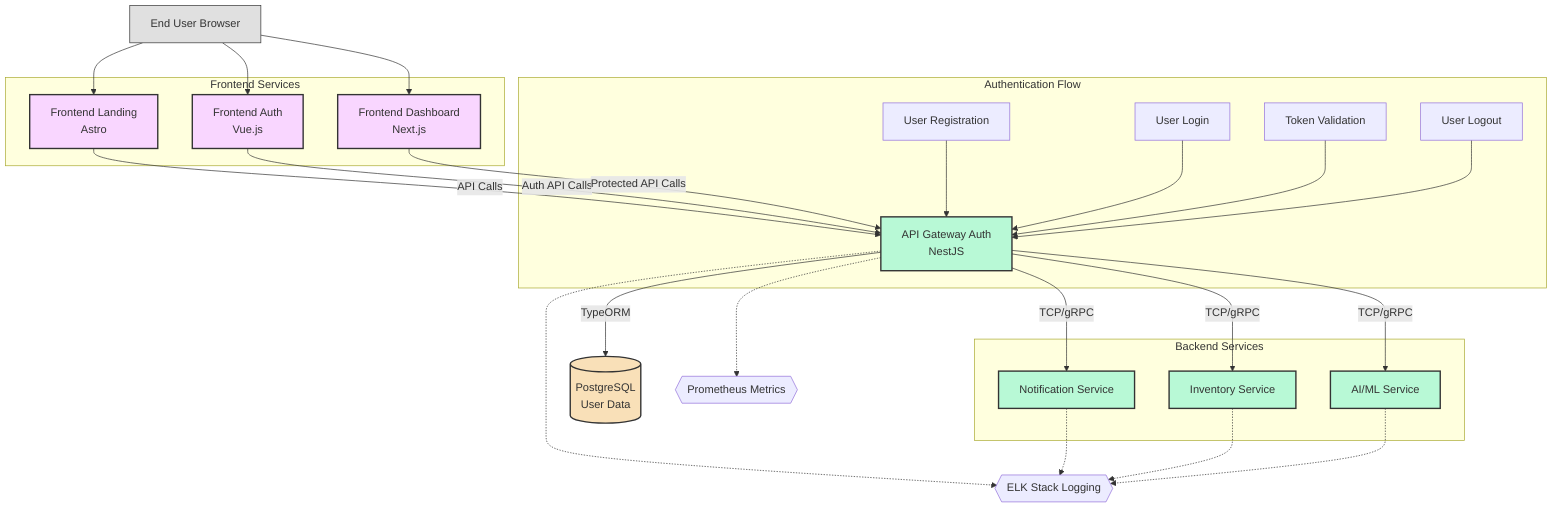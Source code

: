graph TB
    %% Define styles
    classDef frontend fill:#f9d6ff,stroke:#333,stroke-width:2px
    classDef backend fill:#b8f9d6,stroke:#333,stroke-width:2px
    classDef database fill:#f9e0b8,stroke:#333,stroke-width:2px
    classDef client fill:#e0e0e0,stroke:#333,stroke-width:1px
    
    %% Client
    Client[End User Browser]:::client
    
    %% Frontend Services
    FE_Landing[Frontend Landing<br/>Astro]:::frontend
    FE_Auth[Frontend Auth<br/>Vue.js]:::frontend
    FE_Dashboard[Frontend Dashboard<br/>Next.js]:::frontend
    
    %% Backend Services
    API_Gateway[API Gateway Auth<br/>NestJS]:::backend
    NotificationService[Notification Service]:::backend
    InventoryService[Inventory Service]:::backend
    AIMLService[AI/ML Service]:::backend
    
    %% Database
    PostgreSQL[(PostgreSQL<br/>User Data)]:::database
    
    %% Monitoring Systems
    Prometheus{{Prometheus Metrics}}
    ELK{{ELK Stack Logging}}
    
    %% Client Flows
    Client --> FE_Landing
    Client --> FE_Auth
    Client --> FE_Dashboard
    
    %% Frontend to API Gateway Auth
    FE_Landing -- "API Calls" --> API_Gateway
    FE_Auth -- "Auth API Calls" --> API_Gateway
    FE_Dashboard -- "Protected API Calls" --> API_Gateway
    
    %% API Gateway to Microservices
    API_Gateway -- "TCP/gRPC" --> NotificationService
    API_Gateway -- "TCP/gRPC" --> InventoryService
    API_Gateway -- "TCP/gRPC" --> AIMLService
    
    %% Database Connections
    API_Gateway -- "TypeORM" --> PostgreSQL
    
    %% Monitoring Connections
    API_Gateway -.-> Prometheus
    API_Gateway -.-> ELK
    NotificationService -.-> ELK
    InventoryService -.-> ELK
    AIMLService -.-> ELK
    
    %% Authentication Flow
    subgraph "Authentication Flow"
        direction TB
        Register[User Registration]
        Login[User Login]
        Validate[Token Validation]
        Logout[User Logout]
        
        Register --> API_Gateway
        Login --> API_Gateway
        Validate --> API_Gateway
        Logout --> API_Gateway
    end
    
    %% Frontend Service Details
    subgraph "Frontend Services"
        direction LR
        FE_Landing
        FE_Auth
        FE_Dashboard
    end
    
    %% Backend Service Details
    subgraph "Backend Services"
        direction TB
        API_Gateway
        NotificationService
        InventoryService
        AIMLService
    end